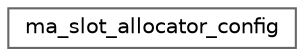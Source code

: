 digraph "Graphical Class Hierarchy"
{
 // LATEX_PDF_SIZE
  bgcolor="transparent";
  edge [fontname=Helvetica,fontsize=10,labelfontname=Helvetica,labelfontsize=10];
  node [fontname=Helvetica,fontsize=10,shape=box,height=0.2,width=0.4];
  rankdir="LR";
  Node0 [id="Node000000",label="ma_slot_allocator_config",height=0.2,width=0.4,color="grey40", fillcolor="white", style="filled",URL="$structma__slot__allocator__config.html",tooltip=" "];
}
